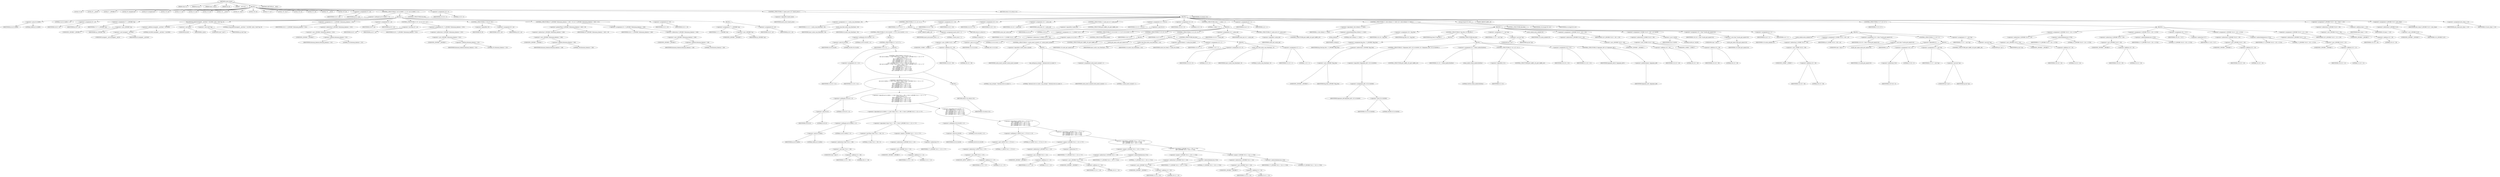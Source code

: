 digraph cache_insert {  
"1000119" [label = "(METHOD,cache_insert)" ]
"1000120" [label = "(PARAM,char *s)" ]
"1000121" [label = "(PARAM,int cp)" ]
"1000122" [label = "(PARAM,time_t time1)" ]
"1000123" [label = "(PARAM,int a4)" ]
"1000124" [label = "(PARAM,__int16 a5)" ]
"1000125" [label = "(BLOCK,,)" ]
"1000126" [label = "(LOCAL,v5: int)" ]
"1000127" [label = "(LOCAL,v6: __int16)" ]
"1000128" [label = "(LOCAL,v7: _DWORD *)" ]
"1000129" [label = "(LOCAL,v8: unsigned int)" ]
"1000130" [label = "(LOCAL,v9: unsigned int)" ]
"1000131" [label = "(LOCAL,v10: int)" ]
"1000132" [label = "(LOCAL,v11: int)" ]
"1000133" [label = "(LOCAL,v12: int)" ]
"1000134" [label = "(LOCAL,v13: int)" ]
"1000135" [label = "(LOCAL,v14: __int16)" ]
"1000136" [label = "(LOCAL,src: char *)" ]
"1000137" [label = "(LOCAL,v16: int)" ]
"1000138" [label = "(LOCAL,v17: int *)" ]
"1000139" [label = "(LOCAL,v18: char *)" ]
"1000140" [label = "(LOCAL,v20: int)" ]
"1000141" [label = "(LOCAL,v21: int)" ]
"1000142" [label = "(LOCAL,v22: __int16)" ]
"1000143" [label = "(LOCAL,v23: int)" ]
"1000144" [label = "(<operator>.assignment,v5 = a4)" ]
"1000145" [label = "(IDENTIFIER,v5,v5 = a4)" ]
"1000146" [label = "(IDENTIFIER,a4,v5 = a4)" ]
"1000147" [label = "(CONTROL_STRUCTURE,if ( (a5 & 0x980) != 0 ),if ( (a5 & 0x980) != 0 ))" ]
"1000148" [label = "(<operator>.notEquals,(a5 & 0x980) != 0)" ]
"1000149" [label = "(<operator>.and,a5 & 0x980)" ]
"1000150" [label = "(IDENTIFIER,a5,a5 & 0x980)" ]
"1000151" [label = "(LITERAL,0x980,a5 & 0x980)" ]
"1000152" [label = "(LITERAL,0,(a5 & 0x980) != 0)" ]
"1000153" [label = "(BLOCK,,)" ]
"1000154" [label = "(<operator>.assignment,v6 = a5)" ]
"1000155" [label = "(IDENTIFIER,v6,v6 = a5)" ]
"1000156" [label = "(IDENTIFIER,a5,v6 = a5)" ]
"1000157" [label = "(<operator>.assignment,v7 = (_DWORD *)cp)" ]
"1000158" [label = "(IDENTIFIER,v7,v7 = (_DWORD *)cp)" ]
"1000159" [label = "(<operator>.cast,(_DWORD *)cp)" ]
"1000160" [label = "(UNKNOWN,_DWORD *,_DWORD *)" ]
"1000161" [label = "(IDENTIFIER,cp,(_DWORD *)cp)" ]
"1000162" [label = "(log_query,log_query((unsigned __int16)a5 + 0x10000, (int)s, (void *)cp, 0))" ]
"1000163" [label = "(<operator>.addition,(unsigned __int16)a5 + 0x10000)" ]
"1000164" [label = "(<operator>.cast,(unsigned __int16)a5)" ]
"1000165" [label = "(UNKNOWN,unsigned __int16,unsigned __int16)" ]
"1000166" [label = "(IDENTIFIER,a5,(unsigned __int16)a5)" ]
"1000167" [label = "(LITERAL,0x10000,(unsigned __int16)a5 + 0x10000)" ]
"1000168" [label = "(<operator>.cast,(int)s)" ]
"1000169" [label = "(UNKNOWN,int,int)" ]
"1000170" [label = "(IDENTIFIER,s,(int)s)" ]
"1000171" [label = "(<operator>.cast,(void *)cp)" ]
"1000172" [label = "(UNKNOWN,void *,void *)" ]
"1000173" [label = "(IDENTIFIER,cp,(void *)cp)" ]
"1000174" [label = "(LITERAL,0,log_query((unsigned __int16)a5 + 0x10000, (int)s, (void *)cp, 0))" ]
"1000175" [label = "(<operator>.assignment,v8 = *(_DWORD *)(dnsmasq_daemon + 252))" ]
"1000176" [label = "(IDENTIFIER,v8,v8 = *(_DWORD *)(dnsmasq_daemon + 252))" ]
"1000177" [label = "(<operator>.indirection,*(_DWORD *)(dnsmasq_daemon + 252))" ]
"1000178" [label = "(<operator>.cast,(_DWORD *)(dnsmasq_daemon + 252))" ]
"1000179" [label = "(UNKNOWN,_DWORD *,_DWORD *)" ]
"1000180" [label = "(<operator>.addition,dnsmasq_daemon + 252)" ]
"1000181" [label = "(IDENTIFIER,dnsmasq_daemon,dnsmasq_daemon + 252)" ]
"1000182" [label = "(LITERAL,252,dnsmasq_daemon + 252)" ]
"1000183" [label = "(<operator>.assignment,v9 = a4)" ]
"1000184" [label = "(IDENTIFIER,v9,v9 = a4)" ]
"1000185" [label = "(IDENTIFIER,a4,v9 = a4)" ]
"1000186" [label = "(CONTROL_STRUCTURE,if ( v8 < a4 ),if ( v8 < a4 ))" ]
"1000187" [label = "(<operator>.lessThan,v8 < a4)" ]
"1000188" [label = "(IDENTIFIER,v8,v8 < a4)" ]
"1000189" [label = "(IDENTIFIER,a4,v8 < a4)" ]
"1000190" [label = "(<operator>.assignment,v9 = *(_DWORD *)(dnsmasq_daemon + 252))" ]
"1000191" [label = "(IDENTIFIER,v9,v9 = *(_DWORD *)(dnsmasq_daemon + 252))" ]
"1000192" [label = "(<operator>.indirection,*(_DWORD *)(dnsmasq_daemon + 252))" ]
"1000193" [label = "(<operator>.cast,(_DWORD *)(dnsmasq_daemon + 252))" ]
"1000194" [label = "(UNKNOWN,_DWORD *,_DWORD *)" ]
"1000195" [label = "(<operator>.addition,dnsmasq_daemon + 252)" ]
"1000196" [label = "(IDENTIFIER,dnsmasq_daemon,dnsmasq_daemon + 252)" ]
"1000197" [label = "(LITERAL,252,dnsmasq_daemon + 252)" ]
"1000198" [label = "(CONTROL_STRUCTURE,if ( !v8 ),if ( !v8 ))" ]
"1000199" [label = "(<operator>.logicalNot,!v8)" ]
"1000200" [label = "(IDENTIFIER,v8,!v8)" ]
"1000201" [label = "(<operator>.assignment,v9 = a4)" ]
"1000202" [label = "(IDENTIFIER,v9,v9 = a4)" ]
"1000203" [label = "(IDENTIFIER,a4,v9 = a4)" ]
"1000204" [label = "(CONTROL_STRUCTURE,if ( *(_DWORD *)(dnsmasq_daemon + 248) > v9 ),if ( *(_DWORD *)(dnsmasq_daemon + 248) > v9 ))" ]
"1000205" [label = "(<operator>.greaterThan,*(_DWORD *)(dnsmasq_daemon + 248) > v9)" ]
"1000206" [label = "(<operator>.indirection,*(_DWORD *)(dnsmasq_daemon + 248))" ]
"1000207" [label = "(<operator>.cast,(_DWORD *)(dnsmasq_daemon + 248))" ]
"1000208" [label = "(UNKNOWN,_DWORD *,_DWORD *)" ]
"1000209" [label = "(<operator>.addition,dnsmasq_daemon + 248)" ]
"1000210" [label = "(IDENTIFIER,dnsmasq_daemon,dnsmasq_daemon + 248)" ]
"1000211" [label = "(LITERAL,248,dnsmasq_daemon + 248)" ]
"1000212" [label = "(IDENTIFIER,v9,*(_DWORD *)(dnsmasq_daemon + 248) > v9)" ]
"1000213" [label = "(<operator>.assignment,v9 = *(_DWORD *)(dnsmasq_daemon + 248))" ]
"1000214" [label = "(IDENTIFIER,v9,v9 = *(_DWORD *)(dnsmasq_daemon + 248))" ]
"1000215" [label = "(<operator>.indirection,*(_DWORD *)(dnsmasq_daemon + 248))" ]
"1000216" [label = "(<operator>.cast,(_DWORD *)(dnsmasq_daemon + 248))" ]
"1000217" [label = "(UNKNOWN,_DWORD *,_DWORD *)" ]
"1000218" [label = "(<operator>.addition,dnsmasq_daemon + 248)" ]
"1000219" [label = "(IDENTIFIER,dnsmasq_daemon,dnsmasq_daemon + 248)" ]
"1000220" [label = "(LITERAL,248,dnsmasq_daemon + 248)" ]
"1000221" [label = "(<operator>.assignment,v5 = v9)" ]
"1000222" [label = "(IDENTIFIER,v5,v5 = v9)" ]
"1000223" [label = "(IDENTIFIER,v9,v5 = v9)" ]
"1000224" [label = "(CONTROL_STRUCTURE,else,else)" ]
"1000225" [label = "(BLOCK,,)" ]
"1000226" [label = "(<operator>.assignment,v7 = (_DWORD *)cp)" ]
"1000227" [label = "(IDENTIFIER,v7,v7 = (_DWORD *)cp)" ]
"1000228" [label = "(<operator>.cast,(_DWORD *)cp)" ]
"1000229" [label = "(UNKNOWN,_DWORD *,_DWORD *)" ]
"1000230" [label = "(IDENTIFIER,cp,(_DWORD *)cp)" ]
"1000231" [label = "(<operator>.assignment,v6 = a5)" ]
"1000232" [label = "(IDENTIFIER,v6,v6 = a5)" ]
"1000233" [label = "(IDENTIFIER,a5,v6 = a5)" ]
"1000234" [label = "(<operator>.assignment,v10 = 0)" ]
"1000235" [label = "(IDENTIFIER,v10,v10 = 0)" ]
"1000236" [label = "(LITERAL,0,v10 = 0)" ]
"1000237" [label = "(CONTROL_STRUCTURE,if ( !insert_error ),if ( !insert_error ))" ]
"1000238" [label = "(<operator>.logicalNot,!insert_error)" ]
"1000239" [label = "(IDENTIFIER,insert_error,!insert_error)" ]
"1000240" [label = "(BLOCK,,)" ]
"1000241" [label = "(<operator>.assignment,v11 = cache_scan_free(time1, v6))" ]
"1000242" [label = "(IDENTIFIER,v11,v11 = cache_scan_free(time1, v6))" ]
"1000243" [label = "(cache_scan_free,cache_scan_free(time1, v6))" ]
"1000244" [label = "(IDENTIFIER,time1,cache_scan_free(time1, v6))" ]
"1000245" [label = "(IDENTIFIER,v6,cache_scan_free(time1, v6))" ]
"1000246" [label = "(CONTROL_STRUCTURE,if ( v11 ),if ( v11 ))" ]
"1000247" [label = "(IDENTIFIER,v11,if ( v11 ))" ]
"1000248" [label = "(BLOCK,,)" ]
"1000249" [label = "(CONTROL_STRUCTURE,if ( (v6 & 0x180) != 0 ),if ( (v6 & 0x180) != 0 ))" ]
"1000250" [label = "(<operator>.notEquals,(v6 & 0x180) != 0)" ]
"1000251" [label = "(<operator>.and,v6 & 0x180)" ]
"1000252" [label = "(IDENTIFIER,v6,v6 & 0x180)" ]
"1000253" [label = "(LITERAL,0x180,v6 & 0x180)" ]
"1000254" [label = "(LITERAL,0,(v6 & 0x180) != 0)" ]
"1000255" [label = "(BLOCK,,)" ]
"1000256" [label = "(CONTROL_STRUCTURE,if ( v7 ),if ( v7 ))" ]
"1000257" [label = "(IDENTIFIER,v7,if ( v7 ))" ]
"1000258" [label = "(BLOCK,,)" ]
"1000259" [label = "(<operator>.assignment,v10 = v11)" ]
"1000260" [label = "(IDENTIFIER,v10,v10 = v11)" ]
"1000261" [label = "(IDENTIFIER,v11,v10 = v11)" ]
"1000262" [label = "(CONTROL_STRUCTURE,if ( (v6 & 8) != 0\n            && ((a5 & 0x80u) != 0 && *(char *)(v11 + 36) < 0 && *(_DWORD *)(v11 + 12) == *v7\n             || (v6 & 0x100) != 0\n             && (*(_BYTE *)(v11 + 37) & 1) != 0\n             && *(_DWORD *)(v11 + 12) == *v7\n             && *(_DWORD *)(v11 + 16) == v7[1]\n             && *(_DWORD *)(v11 + 20) == v7[2]\n             && *(_DWORD *)(v11 + 24) == v7[3]) ),if ( (v6 & 8) != 0\n            && ((a5 & 0x80u) != 0 && *(char *)(v11 + 36) < 0 && *(_DWORD *)(v11 + 12) == *v7\n             || (v6 & 0x100) != 0\n             && (*(_BYTE *)(v11 + 37) & 1) != 0\n             && *(_DWORD *)(v11 + 12) == *v7\n             && *(_DWORD *)(v11 + 16) == v7[1]\n             && *(_DWORD *)(v11 + 20) == v7[2]\n             && *(_DWORD *)(v11 + 24) == v7[3]) ))" ]
"1000263" [label = "(<operator>.logicalAnd,(v6 & 8) != 0\n            && ((a5 & 0x80u) != 0 && *(char *)(v11 + 36) < 0 && *(_DWORD *)(v11 + 12) == *v7\n             || (v6 & 0x100) != 0\n             && (*(_BYTE *)(v11 + 37) & 1) != 0\n             && *(_DWORD *)(v11 + 12) == *v7\n             && *(_DWORD *)(v11 + 16) == v7[1]\n             && *(_DWORD *)(v11 + 20) == v7[2]\n             && *(_DWORD *)(v11 + 24) == v7[3]))" ]
"1000264" [label = "(<operator>.notEquals,(v6 & 8) != 0)" ]
"1000265" [label = "(<operator>.and,v6 & 8)" ]
"1000266" [label = "(IDENTIFIER,v6,v6 & 8)" ]
"1000267" [label = "(LITERAL,8,v6 & 8)" ]
"1000268" [label = "(LITERAL,0,(v6 & 8) != 0)" ]
"1000269" [label = "(<operator>.logicalOr,(a5 & 0x80u) != 0 && *(char *)(v11 + 36) < 0 && *(_DWORD *)(v11 + 12) == *v7\n             || (v6 & 0x100) != 0\n             && (*(_BYTE *)(v11 + 37) & 1) != 0\n             && *(_DWORD *)(v11 + 12) == *v7\n             && *(_DWORD *)(v11 + 16) == v7[1]\n             && *(_DWORD *)(v11 + 20) == v7[2]\n             && *(_DWORD *)(v11 + 24) == v7[3])" ]
"1000270" [label = "(<operator>.logicalAnd,(a5 & 0x80u) != 0 && *(char *)(v11 + 36) < 0 && *(_DWORD *)(v11 + 12) == *v7)" ]
"1000271" [label = "(<operator>.notEquals,(a5 & 0x80u) != 0)" ]
"1000272" [label = "(<operator>.and,a5 & 0x80u)" ]
"1000273" [label = "(IDENTIFIER,a5,a5 & 0x80u)" ]
"1000274" [label = "(LITERAL,0x80u,a5 & 0x80u)" ]
"1000275" [label = "(LITERAL,0,(a5 & 0x80u) != 0)" ]
"1000276" [label = "(<operator>.logicalAnd,*(char *)(v11 + 36) < 0 && *(_DWORD *)(v11 + 12) == *v7)" ]
"1000277" [label = "(<operator>.lessThan,*(char *)(v11 + 36) < 0)" ]
"1000278" [label = "(<operator>.indirection,*(char *)(v11 + 36))" ]
"1000279" [label = "(<operator>.cast,(char *)(v11 + 36))" ]
"1000280" [label = "(UNKNOWN,char *,char *)" ]
"1000281" [label = "(<operator>.addition,v11 + 36)" ]
"1000282" [label = "(IDENTIFIER,v11,v11 + 36)" ]
"1000283" [label = "(LITERAL,36,v11 + 36)" ]
"1000284" [label = "(LITERAL,0,*(char *)(v11 + 36) < 0)" ]
"1000285" [label = "(<operator>.equals,*(_DWORD *)(v11 + 12) == *v7)" ]
"1000286" [label = "(<operator>.indirection,*(_DWORD *)(v11 + 12))" ]
"1000287" [label = "(<operator>.cast,(_DWORD *)(v11 + 12))" ]
"1000288" [label = "(UNKNOWN,_DWORD *,_DWORD *)" ]
"1000289" [label = "(<operator>.addition,v11 + 12)" ]
"1000290" [label = "(IDENTIFIER,v11,v11 + 12)" ]
"1000291" [label = "(LITERAL,12,v11 + 12)" ]
"1000292" [label = "(<operator>.indirection,*v7)" ]
"1000293" [label = "(IDENTIFIER,v7,*(_DWORD *)(v11 + 12) == *v7)" ]
"1000294" [label = "(<operator>.logicalAnd,(v6 & 0x100) != 0\n             && (*(_BYTE *)(v11 + 37) & 1) != 0\n             && *(_DWORD *)(v11 + 12) == *v7\n             && *(_DWORD *)(v11 + 16) == v7[1]\n             && *(_DWORD *)(v11 + 20) == v7[2]\n             && *(_DWORD *)(v11 + 24) == v7[3])" ]
"1000295" [label = "(<operator>.notEquals,(v6 & 0x100) != 0)" ]
"1000296" [label = "(<operator>.and,v6 & 0x100)" ]
"1000297" [label = "(IDENTIFIER,v6,v6 & 0x100)" ]
"1000298" [label = "(LITERAL,0x100,v6 & 0x100)" ]
"1000299" [label = "(LITERAL,0,(v6 & 0x100) != 0)" ]
"1000300" [label = "(<operator>.logicalAnd,(*(_BYTE *)(v11 + 37) & 1) != 0\n             && *(_DWORD *)(v11 + 12) == *v7\n             && *(_DWORD *)(v11 + 16) == v7[1]\n             && *(_DWORD *)(v11 + 20) == v7[2]\n             && *(_DWORD *)(v11 + 24) == v7[3])" ]
"1000301" [label = "(<operator>.notEquals,(*(_BYTE *)(v11 + 37) & 1) != 0)" ]
"1000302" [label = "(<operator>.and,*(_BYTE *)(v11 + 37) & 1)" ]
"1000303" [label = "(<operator>.indirection,*(_BYTE *)(v11 + 37))" ]
"1000304" [label = "(<operator>.cast,(_BYTE *)(v11 + 37))" ]
"1000305" [label = "(UNKNOWN,_BYTE *,_BYTE *)" ]
"1000306" [label = "(<operator>.addition,v11 + 37)" ]
"1000307" [label = "(IDENTIFIER,v11,v11 + 37)" ]
"1000308" [label = "(LITERAL,37,v11 + 37)" ]
"1000309" [label = "(LITERAL,1,*(_BYTE *)(v11 + 37) & 1)" ]
"1000310" [label = "(LITERAL,0,(*(_BYTE *)(v11 + 37) & 1) != 0)" ]
"1000311" [label = "(<operator>.logicalAnd,*(_DWORD *)(v11 + 12) == *v7\n             && *(_DWORD *)(v11 + 16) == v7[1]\n             && *(_DWORD *)(v11 + 20) == v7[2]\n             && *(_DWORD *)(v11 + 24) == v7[3])" ]
"1000312" [label = "(<operator>.equals,*(_DWORD *)(v11 + 12) == *v7)" ]
"1000313" [label = "(<operator>.indirection,*(_DWORD *)(v11 + 12))" ]
"1000314" [label = "(<operator>.cast,(_DWORD *)(v11 + 12))" ]
"1000315" [label = "(UNKNOWN,_DWORD *,_DWORD *)" ]
"1000316" [label = "(<operator>.addition,v11 + 12)" ]
"1000317" [label = "(IDENTIFIER,v11,v11 + 12)" ]
"1000318" [label = "(LITERAL,12,v11 + 12)" ]
"1000319" [label = "(<operator>.indirection,*v7)" ]
"1000320" [label = "(IDENTIFIER,v7,*(_DWORD *)(v11 + 12) == *v7)" ]
"1000321" [label = "(<operator>.logicalAnd,*(_DWORD *)(v11 + 16) == v7[1]\n             && *(_DWORD *)(v11 + 20) == v7[2]\n             && *(_DWORD *)(v11 + 24) == v7[3])" ]
"1000322" [label = "(<operator>.equals,*(_DWORD *)(v11 + 16) == v7[1])" ]
"1000323" [label = "(<operator>.indirection,*(_DWORD *)(v11 + 16))" ]
"1000324" [label = "(<operator>.cast,(_DWORD *)(v11 + 16))" ]
"1000325" [label = "(UNKNOWN,_DWORD *,_DWORD *)" ]
"1000326" [label = "(<operator>.addition,v11 + 16)" ]
"1000327" [label = "(IDENTIFIER,v11,v11 + 16)" ]
"1000328" [label = "(LITERAL,16,v11 + 16)" ]
"1000329" [label = "(<operator>.indirectIndexAccess,v7[1])" ]
"1000330" [label = "(IDENTIFIER,v7,*(_DWORD *)(v11 + 16) == v7[1])" ]
"1000331" [label = "(LITERAL,1,*(_DWORD *)(v11 + 16) == v7[1])" ]
"1000332" [label = "(<operator>.logicalAnd,*(_DWORD *)(v11 + 20) == v7[2]\n             && *(_DWORD *)(v11 + 24) == v7[3])" ]
"1000333" [label = "(<operator>.equals,*(_DWORD *)(v11 + 20) == v7[2])" ]
"1000334" [label = "(<operator>.indirection,*(_DWORD *)(v11 + 20))" ]
"1000335" [label = "(<operator>.cast,(_DWORD *)(v11 + 20))" ]
"1000336" [label = "(UNKNOWN,_DWORD *,_DWORD *)" ]
"1000337" [label = "(<operator>.addition,v11 + 20)" ]
"1000338" [label = "(IDENTIFIER,v11,v11 + 20)" ]
"1000339" [label = "(LITERAL,20,v11 + 20)" ]
"1000340" [label = "(<operator>.indirectIndexAccess,v7[2])" ]
"1000341" [label = "(IDENTIFIER,v7,*(_DWORD *)(v11 + 20) == v7[2])" ]
"1000342" [label = "(LITERAL,2,*(_DWORD *)(v11 + 20) == v7[2])" ]
"1000343" [label = "(<operator>.equals,*(_DWORD *)(v11 + 24) == v7[3])" ]
"1000344" [label = "(<operator>.indirection,*(_DWORD *)(v11 + 24))" ]
"1000345" [label = "(<operator>.cast,(_DWORD *)(v11 + 24))" ]
"1000346" [label = "(UNKNOWN,_DWORD *,_DWORD *)" ]
"1000347" [label = "(<operator>.addition,v11 + 24)" ]
"1000348" [label = "(IDENTIFIER,v11,v11 + 24)" ]
"1000349" [label = "(LITERAL,24,v11 + 24)" ]
"1000350" [label = "(<operator>.indirectIndexAccess,v7[3])" ]
"1000351" [label = "(IDENTIFIER,v7,*(_DWORD *)(v11 + 24) == v7[3])" ]
"1000352" [label = "(LITERAL,3,*(_DWORD *)(v11 + 24) == v7[3])" ]
"1000353" [label = "(BLOCK,,)" ]
"1000354" [label = "(RETURN,return v10;,return v10;)" ]
"1000355" [label = "(IDENTIFIER,v10,return v10;)" ]
"1000356" [label = "(JUMP_TARGET,LABEL_40)" ]
"1000357" [label = "(<operator>.assignment,insert_error = 1)" ]
"1000358" [label = "(IDENTIFIER,insert_error,insert_error = 1)" ]
"1000359" [label = "(LITERAL,1,insert_error = 1)" ]
"1000360" [label = "(RETURN,return 0;,return 0;)" ]
"1000361" [label = "(LITERAL,0,return 0;)" ]
"1000362" [label = "(<operator>.assignment,v22 = v6)" ]
"1000363" [label = "(IDENTIFIER,v22,v22 = v6)" ]
"1000364" [label = "(IDENTIFIER,v6,v22 = v6)" ]
"1000365" [label = "(<operator>.assignment,v23 = v5)" ]
"1000366" [label = "(IDENTIFIER,v23,v23 = v5)" ]
"1000367" [label = "(IDENTIFIER,v5,v23 = v5)" ]
"1000368" [label = "(<operator>.assignment,v10 = cache_tail)" ]
"1000369" [label = "(IDENTIFIER,v10,v10 = cache_tail)" ]
"1000370" [label = "(IDENTIFIER,cache_tail,v10 = cache_tail)" ]
"1000371" [label = "(CONTROL_STRUCTURE,if ( !cache_tail ),if ( !cache_tail ))" ]
"1000372" [label = "(<operator>.logicalNot,!cache_tail)" ]
"1000373" [label = "(IDENTIFIER,cache_tail,!cache_tail)" ]
"1000374" [label = "(CONTROL_STRUCTURE,goto LABEL_40;,goto LABEL_40;)" ]
"1000375" [label = "(<operator>.assignment,v12 = v6 & 4)" ]
"1000376" [label = "(IDENTIFIER,v12,v12 = v6 & 4)" ]
"1000377" [label = "(<operator>.and,v6 & 4)" ]
"1000378" [label = "(IDENTIFIER,v6,v6 & 4)" ]
"1000379" [label = "(LITERAL,4,v6 & 4)" ]
"1000380" [label = "(<operator>.assignment,v13 = 0)" ]
"1000381" [label = "(IDENTIFIER,v13,v13 = 0)" ]
"1000382" [label = "(LITERAL,0,v13 = 0)" ]
"1000383" [label = "(CONTROL_STRUCTURE,while ( 1 ),while ( 1 ))" ]
"1000384" [label = "(LITERAL,1,while ( 1 ))" ]
"1000385" [label = "(BLOCK,,)" ]
"1000386" [label = "(<operator>.assignment,v14 = *(_WORD *)(v10 + 36))" ]
"1000387" [label = "(IDENTIFIER,v14,v14 = *(_WORD *)(v10 + 36))" ]
"1000388" [label = "(<operator>.indirection,*(_WORD *)(v10 + 36))" ]
"1000389" [label = "(<operator>.cast,(_WORD *)(v10 + 36))" ]
"1000390" [label = "(UNKNOWN,_WORD *,_WORD *)" ]
"1000391" [label = "(<operator>.addition,v10 + 36)" ]
"1000392" [label = "(IDENTIFIER,v10,v10 + 36)" ]
"1000393" [label = "(LITERAL,36,v10 + 36)" ]
"1000394" [label = "(CONTROL_STRUCTURE,if ( (v14 & 0xC) == 0 ),if ( (v14 & 0xC) == 0 ))" ]
"1000395" [label = "(<operator>.equals,(v14 & 0xC) == 0)" ]
"1000396" [label = "(<operator>.and,v14 & 0xC)" ]
"1000397" [label = "(IDENTIFIER,v14,v14 & 0xC)" ]
"1000398" [label = "(LITERAL,0xC,v14 & 0xC)" ]
"1000399" [label = "(LITERAL,0,(v14 & 0xC) == 0)" ]
"1000400" [label = "(CONTROL_STRUCTURE,break;,break;)" ]
"1000401" [label = "(CONTROL_STRUCTURE,if ( v13 ),if ( v13 ))" ]
"1000402" [label = "(IDENTIFIER,v13,if ( v13 ))" ]
"1000403" [label = "(BLOCK,,)" ]
"1000404" [label = "(CONTROL_STRUCTURE,if ( !cache_insert_warned ),if ( !cache_insert_warned ))" ]
"1000405" [label = "(<operator>.logicalNot,!cache_insert_warned)" ]
"1000406" [label = "(IDENTIFIER,cache_insert_warned,!cache_insert_warned)" ]
"1000407" [label = "(BLOCK,,)" ]
"1000408" [label = "(my_syslog,my_syslog(3, \"Internal error in cache.\"))" ]
"1000409" [label = "(LITERAL,3,my_syslog(3, \"Internal error in cache.\"))" ]
"1000410" [label = "(LITERAL,\"Internal error in cache.\",my_syslog(3, \"Internal error in cache.\"))" ]
"1000411" [label = "(<operator>.assignment,cache_insert_warned = 1)" ]
"1000412" [label = "(IDENTIFIER,cache_insert_warned,cache_insert_warned = 1)" ]
"1000413" [label = "(LITERAL,1,cache_insert_warned = 1)" ]
"1000414" [label = "(CONTROL_STRUCTURE,goto LABEL_40;,goto LABEL_40;)" ]
"1000415" [label = "(CONTROL_STRUCTURE,if ( v12 ),if ( v12 ))" ]
"1000416" [label = "(IDENTIFIER,v12,if ( v12 ))" ]
"1000417" [label = "(BLOCK,,)" ]
"1000418" [label = "(cache_get_name,cache_get_name(v10))" ]
"1000419" [label = "(IDENTIFIER,v10,cache_get_name(v10))" ]
"1000420" [label = "(cache_scan_free,cache_scan_free(time1, v14))" ]
"1000421" [label = "(IDENTIFIER,time1,cache_scan_free(time1, v14))" ]
"1000422" [label = "(IDENTIFIER,v14,cache_scan_free(time1, v14))" ]
"1000423" [label = "(<operator>.preIncrement,++cache_live_freed)" ]
"1000424" [label = "(IDENTIFIER,cache_live_freed,++cache_live_freed)" ]
"1000425" [label = "(<operator>.assignment,v13 = 1)" ]
"1000426" [label = "(IDENTIFIER,v13,v13 = 1)" ]
"1000427" [label = "(LITERAL,1,v13 = 1)" ]
"1000428" [label = "(CONTROL_STRUCTURE,else,else)" ]
"1000429" [label = "(BLOCK,,)" ]
"1000430" [label = "(<operator>.assignment,v13 = 0)" ]
"1000431" [label = "(IDENTIFIER,v13,v13 = 0)" ]
"1000432" [label = "(LITERAL,0,v13 = 0)" ]
"1000433" [label = "(cache_scan_free,cache_scan_free(time1, 0))" ]
"1000434" [label = "(IDENTIFIER,time1,cache_scan_free(time1, 0))" ]
"1000435" [label = "(LITERAL,0,cache_scan_free(time1, 0))" ]
"1000436" [label = "(<operator>.assignment,v12 = 1)" ]
"1000437" [label = "(IDENTIFIER,v12,v12 = 1)" ]
"1000438" [label = "(LITERAL,1,v12 = 1)" ]
"1000439" [label = "(<operator>.assignment,v10 = cache_tail)" ]
"1000440" [label = "(IDENTIFIER,v10,v10 = cache_tail)" ]
"1000441" [label = "(IDENTIFIER,cache_tail,v10 = cache_tail)" ]
"1000442" [label = "(CONTROL_STRUCTURE,if ( !cache_tail ),if ( !cache_tail ))" ]
"1000443" [label = "(<operator>.logicalNot,!cache_tail)" ]
"1000444" [label = "(IDENTIFIER,cache_tail,!cache_tail)" ]
"1000445" [label = "(CONTROL_STRUCTURE,goto LABEL_40;,goto LABEL_40;)" ]
"1000446" [label = "(<operator>.assignment,src = s)" ]
"1000447" [label = "(IDENTIFIER,src,src = s)" ]
"1000448" [label = "(IDENTIFIER,s,src = s)" ]
"1000449" [label = "(CONTROL_STRUCTURE,if ( s && strlen(s) >= 0x32 ),if ( s && strlen(s) >= 0x32 ))" ]
"1000450" [label = "(<operator>.logicalAnd,s && strlen(s) >= 0x32)" ]
"1000451" [label = "(IDENTIFIER,s,s && strlen(s) >= 0x32)" ]
"1000452" [label = "(<operator>.greaterEqualsThan,strlen(s) >= 0x32)" ]
"1000453" [label = "(strlen,strlen(s))" ]
"1000454" [label = "(IDENTIFIER,s,strlen(s))" ]
"1000455" [label = "(LITERAL,0x32,strlen(s) >= 0x32)" ]
"1000456" [label = "(BLOCK,,)" ]
"1000457" [label = "(<operator>.assignment,v16 = big_free)" ]
"1000458" [label = "(IDENTIFIER,v16,v16 = big_free)" ]
"1000459" [label = "(IDENTIFIER,big_free,v16 = big_free)" ]
"1000460" [label = "(CONTROL_STRUCTURE,if ( big_free ),if ( big_free ))" ]
"1000461" [label = "(IDENTIFIER,big_free,if ( big_free ))" ]
"1000462" [label = "(BLOCK,,)" ]
"1000463" [label = "(<operator>.assignment,big_free = *(_DWORD *)big_free)" ]
"1000464" [label = "(IDENTIFIER,big_free,big_free = *(_DWORD *)big_free)" ]
"1000465" [label = "(<operator>.indirection,*(_DWORD *)big_free)" ]
"1000466" [label = "(<operator>.cast,(_DWORD *)big_free)" ]
"1000467" [label = "(UNKNOWN,_DWORD *,_DWORD *)" ]
"1000468" [label = "(IDENTIFIER,big_free,(_DWORD *)big_free)" ]
"1000469" [label = "(CONTROL_STRUCTURE,else,else)" ]
"1000470" [label = "(BLOCK,,)" ]
"1000471" [label = "(CONTROL_STRUCTURE,if ( !(bignames_left | v22 & 0x5000) ),if ( !(bignames_left | v22 & 0x5000) ))" ]
"1000472" [label = "(<operator>.logicalNot,!(bignames_left | v22 & 0x5000))" ]
"1000473" [label = "(<operator>.or,bignames_left | v22 & 0x5000)" ]
"1000474" [label = "(IDENTIFIER,bignames_left,bignames_left | v22 & 0x5000)" ]
"1000475" [label = "(<operator>.and,v22 & 0x5000)" ]
"1000476" [label = "(IDENTIFIER,v22,v22 & 0x5000)" ]
"1000477" [label = "(LITERAL,0x5000,v22 & 0x5000)" ]
"1000478" [label = "(CONTROL_STRUCTURE,goto LABEL_40;,goto LABEL_40;)" ]
"1000479" [label = "(<operator>.assignment,v21 = whine_malloc(0x404u))" ]
"1000480" [label = "(IDENTIFIER,v21,v21 = whine_malloc(0x404u))" ]
"1000481" [label = "(whine_malloc,whine_malloc(0x404u))" ]
"1000482" [label = "(LITERAL,0x404u,whine_malloc(0x404u))" ]
"1000483" [label = "(CONTROL_STRUCTURE,if ( !v21 ),if ( !v21 ))" ]
"1000484" [label = "(<operator>.logicalNot,!v21)" ]
"1000485" [label = "(IDENTIFIER,v21,!v21)" ]
"1000486" [label = "(CONTROL_STRUCTURE,goto LABEL_40;,goto LABEL_40;)" ]
"1000487" [label = "(<operator>.assignment,v16 = v21)" ]
"1000488" [label = "(IDENTIFIER,v16,v16 = v21)" ]
"1000489" [label = "(IDENTIFIER,v21,v16 = v21)" ]
"1000490" [label = "(CONTROL_STRUCTURE,if ( bignames_left ),if ( bignames_left ))" ]
"1000491" [label = "(IDENTIFIER,bignames_left,if ( bignames_left ))" ]
"1000492" [label = "(<operator>.preDecrement,--bignames_left)" ]
"1000493" [label = "(IDENTIFIER,bignames_left,--bignames_left)" ]
"1000494" [label = "(<operator>.assignment,v17 = (int *)cp)" ]
"1000495" [label = "(IDENTIFIER,v17,v17 = (int *)cp)" ]
"1000496" [label = "(<operator>.cast,(int *)cp)" ]
"1000497" [label = "(UNKNOWN,int *,int *)" ]
"1000498" [label = "(IDENTIFIER,cp,(int *)cp)" ]
"1000499" [label = "(cache_unlink,cache_unlink(v10))" ]
"1000500" [label = "(IDENTIFIER,v10,cache_unlink(v10))" ]
"1000501" [label = "(<operator>.assignment,*(_DWORD *)(v10 + 40) = v16)" ]
"1000502" [label = "(<operator>.indirection,*(_DWORD *)(v10 + 40))" ]
"1000503" [label = "(<operator>.cast,(_DWORD *)(v10 + 40))" ]
"1000504" [label = "(UNKNOWN,_DWORD *,_DWORD *)" ]
"1000505" [label = "(<operator>.addition,v10 + 40)" ]
"1000506" [label = "(IDENTIFIER,v10,v10 + 40)" ]
"1000507" [label = "(LITERAL,40,v10 + 40)" ]
"1000508" [label = "(IDENTIFIER,v16,*(_DWORD *)(v10 + 40) = v16)" ]
"1000509" [label = "(<operator>.assignment,*(_WORD *)(v10 + 36) = a5 | 0x200)" ]
"1000510" [label = "(<operator>.indirection,*(_WORD *)(v10 + 36))" ]
"1000511" [label = "(<operator>.cast,(_WORD *)(v10 + 36))" ]
"1000512" [label = "(UNKNOWN,_WORD *,_WORD *)" ]
"1000513" [label = "(<operator>.addition,v10 + 36)" ]
"1000514" [label = "(IDENTIFIER,v10,v10 + 36)" ]
"1000515" [label = "(LITERAL,36,v10 + 36)" ]
"1000516" [label = "(<operator>.or,a5 | 0x200)" ]
"1000517" [label = "(IDENTIFIER,a5,a5 | 0x200)" ]
"1000518" [label = "(LITERAL,0x200,a5 | 0x200)" ]
"1000519" [label = "(<operator>.assignment,v18 = (char *)cache_get_name(v10))" ]
"1000520" [label = "(IDENTIFIER,v18,v18 = (char *)cache_get_name(v10))" ]
"1000521" [label = "(<operator>.cast,(char *)cache_get_name(v10))" ]
"1000522" [label = "(UNKNOWN,char *,char *)" ]
"1000523" [label = "(cache_get_name,cache_get_name(v10))" ]
"1000524" [label = "(IDENTIFIER,v10,cache_get_name(v10))" ]
"1000525" [label = "(<operator>.assignment,src = s)" ]
"1000526" [label = "(IDENTIFIER,src,src = s)" ]
"1000527" [label = "(IDENTIFIER,s,src = s)" ]
"1000528" [label = "(CONTROL_STRUCTURE,else,else)" ]
"1000529" [label = "(BLOCK,,)" ]
"1000530" [label = "(cache_unlink,cache_unlink(v10))" ]
"1000531" [label = "(IDENTIFIER,v10,cache_unlink(v10))" ]
"1000532" [label = "(<operator>.assignment,*(_WORD *)(v10 + 36) = a5)" ]
"1000533" [label = "(<operator>.indirection,*(_WORD *)(v10 + 36))" ]
"1000534" [label = "(<operator>.cast,(_WORD *)(v10 + 36))" ]
"1000535" [label = "(UNKNOWN,_WORD *,_WORD *)" ]
"1000536" [label = "(<operator>.addition,v10 + 36)" ]
"1000537" [label = "(IDENTIFIER,v10,v10 + 36)" ]
"1000538" [label = "(LITERAL,36,v10 + 36)" ]
"1000539" [label = "(IDENTIFIER,a5,*(_WORD *)(v10 + 36) = a5)" ]
"1000540" [label = "(<operator>.assignment,v18 = (char *)cache_get_name(v10))" ]
"1000541" [label = "(IDENTIFIER,v18,v18 = (char *)cache_get_name(v10))" ]
"1000542" [label = "(<operator>.cast,(char *)cache_get_name(v10))" ]
"1000543" [label = "(UNKNOWN,char *,char *)" ]
"1000544" [label = "(cache_get_name,cache_get_name(v10))" ]
"1000545" [label = "(IDENTIFIER,v10,cache_get_name(v10))" ]
"1000546" [label = "(CONTROL_STRUCTURE,if ( !s ),if ( !s ))" ]
"1000547" [label = "(<operator>.logicalNot,!s)" ]
"1000548" [label = "(IDENTIFIER,s,!s)" ]
"1000549" [label = "(BLOCK,,)" ]
"1000550" [label = "(<operator>.assignment,*v18 = 0)" ]
"1000551" [label = "(<operator>.indirection,*v18)" ]
"1000552" [label = "(IDENTIFIER,v18,*v18 = 0)" ]
"1000553" [label = "(LITERAL,0,*v18 = 0)" ]
"1000554" [label = "(<operator>.assignment,v17 = (int *)cp)" ]
"1000555" [label = "(IDENTIFIER,v17,v17 = (int *)cp)" ]
"1000556" [label = "(<operator>.cast,(int *)cp)" ]
"1000557" [label = "(UNKNOWN,int *,int *)" ]
"1000558" [label = "(IDENTIFIER,cp,(int *)cp)" ]
"1000559" [label = "(CONTROL_STRUCTURE,goto LABEL_46;,goto LABEL_46;)" ]
"1000560" [label = "(<operator>.assignment,v17 = (int *)cp)" ]
"1000561" [label = "(IDENTIFIER,v17,v17 = (int *)cp)" ]
"1000562" [label = "(<operator>.cast,(int *)cp)" ]
"1000563" [label = "(UNKNOWN,int *,int *)" ]
"1000564" [label = "(IDENTIFIER,cp,(int *)cp)" ]
"1000565" [label = "(strcpy,strcpy(v18, src))" ]
"1000566" [label = "(IDENTIFIER,v18,strcpy(v18, src))" ]
"1000567" [label = "(IDENTIFIER,src,strcpy(v18, src))" ]
"1000568" [label = "(JUMP_TARGET,LABEL_46)" ]
"1000569" [label = "(CONTROL_STRUCTURE,if ( v17 ),if ( v17 ))" ]
"1000570" [label = "(IDENTIFIER,v17,if ( v17 ))" ]
"1000571" [label = "(BLOCK,,)" ]
"1000572" [label = "(<operator>.assignment,*(_DWORD *)(v10 + 24) = v17[3])" ]
"1000573" [label = "(<operator>.indirection,*(_DWORD *)(v10 + 24))" ]
"1000574" [label = "(<operator>.cast,(_DWORD *)(v10 + 24))" ]
"1000575" [label = "(UNKNOWN,_DWORD *,_DWORD *)" ]
"1000576" [label = "(<operator>.addition,v10 + 24)" ]
"1000577" [label = "(IDENTIFIER,v10,v10 + 24)" ]
"1000578" [label = "(LITERAL,24,v10 + 24)" ]
"1000579" [label = "(<operator>.indirectIndexAccess,v17[3])" ]
"1000580" [label = "(IDENTIFIER,v17,*(_DWORD *)(v10 + 24) = v17[3])" ]
"1000581" [label = "(LITERAL,3,*(_DWORD *)(v10 + 24) = v17[3])" ]
"1000582" [label = "(<operator>.assignment,*(_DWORD *)(v10 + 20) = v17[2])" ]
"1000583" [label = "(<operator>.indirection,*(_DWORD *)(v10 + 20))" ]
"1000584" [label = "(<operator>.cast,(_DWORD *)(v10 + 20))" ]
"1000585" [label = "(UNKNOWN,_DWORD *,_DWORD *)" ]
"1000586" [label = "(<operator>.addition,v10 + 20)" ]
"1000587" [label = "(IDENTIFIER,v10,v10 + 20)" ]
"1000588" [label = "(LITERAL,20,v10 + 20)" ]
"1000589" [label = "(<operator>.indirectIndexAccess,v17[2])" ]
"1000590" [label = "(IDENTIFIER,v17,*(_DWORD *)(v10 + 20) = v17[2])" ]
"1000591" [label = "(LITERAL,2,*(_DWORD *)(v10 + 20) = v17[2])" ]
"1000592" [label = "(<operator>.assignment,v20 = *v17)" ]
"1000593" [label = "(IDENTIFIER,v20,v20 = *v17)" ]
"1000594" [label = "(<operator>.indirection,*v17)" ]
"1000595" [label = "(IDENTIFIER,v17,v20 = *v17)" ]
"1000596" [label = "(<operator>.assignment,*(_DWORD *)(v10 + 16) = v17[1])" ]
"1000597" [label = "(<operator>.indirection,*(_DWORD *)(v10 + 16))" ]
"1000598" [label = "(<operator>.cast,(_DWORD *)(v10 + 16))" ]
"1000599" [label = "(UNKNOWN,_DWORD *,_DWORD *)" ]
"1000600" [label = "(<operator>.addition,v10 + 16)" ]
"1000601" [label = "(IDENTIFIER,v10,v10 + 16)" ]
"1000602" [label = "(LITERAL,16,v10 + 16)" ]
"1000603" [label = "(<operator>.indirectIndexAccess,v17[1])" ]
"1000604" [label = "(IDENTIFIER,v17,*(_DWORD *)(v10 + 16) = v17[1])" ]
"1000605" [label = "(LITERAL,1,*(_DWORD *)(v10 + 16) = v17[1])" ]
"1000606" [label = "(<operator>.assignment,*(_DWORD *)(v10 + 12) = v20)" ]
"1000607" [label = "(<operator>.indirection,*(_DWORD *)(v10 + 12))" ]
"1000608" [label = "(<operator>.cast,(_DWORD *)(v10 + 12))" ]
"1000609" [label = "(UNKNOWN,_DWORD *,_DWORD *)" ]
"1000610" [label = "(<operator>.addition,v10 + 12)" ]
"1000611" [label = "(IDENTIFIER,v10,v10 + 12)" ]
"1000612" [label = "(LITERAL,12,v10 + 12)" ]
"1000613" [label = "(IDENTIFIER,v20,*(_DWORD *)(v10 + 12) = v20)" ]
"1000614" [label = "(<operator>.assignment,*(_DWORD *)(v10 + 28) = time1 + v23)" ]
"1000615" [label = "(<operator>.indirection,*(_DWORD *)(v10 + 28))" ]
"1000616" [label = "(<operator>.cast,(_DWORD *)(v10 + 28))" ]
"1000617" [label = "(UNKNOWN,_DWORD *,_DWORD *)" ]
"1000618" [label = "(<operator>.addition,v10 + 28)" ]
"1000619" [label = "(IDENTIFIER,v10,v10 + 28)" ]
"1000620" [label = "(LITERAL,28,v10 + 28)" ]
"1000621" [label = "(<operator>.addition,time1 + v23)" ]
"1000622" [label = "(IDENTIFIER,time1,time1 + v23)" ]
"1000623" [label = "(IDENTIFIER,v23,time1 + v23)" ]
"1000624" [label = "(<operator>.assignment,*(_DWORD *)v10 = new_chain)" ]
"1000625" [label = "(<operator>.indirection,*(_DWORD *)v10)" ]
"1000626" [label = "(<operator>.cast,(_DWORD *)v10)" ]
"1000627" [label = "(UNKNOWN,_DWORD *,_DWORD *)" ]
"1000628" [label = "(IDENTIFIER,v10,(_DWORD *)v10)" ]
"1000629" [label = "(IDENTIFIER,new_chain,*(_DWORD *)v10 = new_chain)" ]
"1000630" [label = "(<operator>.assignment,new_chain = v10)" ]
"1000631" [label = "(IDENTIFIER,new_chain,new_chain = v10)" ]
"1000632" [label = "(IDENTIFIER,v10,new_chain = v10)" ]
"1000633" [label = "(RETURN,return v10;,return v10;)" ]
"1000634" [label = "(IDENTIFIER,v10,return v10;)" ]
"1000635" [label = "(METHOD_RETURN,int __cdecl)" ]
  "1000119" -> "1000120" 
  "1000119" -> "1000121" 
  "1000119" -> "1000122" 
  "1000119" -> "1000123" 
  "1000119" -> "1000124" 
  "1000119" -> "1000125" 
  "1000119" -> "1000635" 
  "1000125" -> "1000126" 
  "1000125" -> "1000127" 
  "1000125" -> "1000128" 
  "1000125" -> "1000129" 
  "1000125" -> "1000130" 
  "1000125" -> "1000131" 
  "1000125" -> "1000132" 
  "1000125" -> "1000133" 
  "1000125" -> "1000134" 
  "1000125" -> "1000135" 
  "1000125" -> "1000136" 
  "1000125" -> "1000137" 
  "1000125" -> "1000138" 
  "1000125" -> "1000139" 
  "1000125" -> "1000140" 
  "1000125" -> "1000141" 
  "1000125" -> "1000142" 
  "1000125" -> "1000143" 
  "1000125" -> "1000144" 
  "1000125" -> "1000147" 
  "1000125" -> "1000234" 
  "1000125" -> "1000237" 
  "1000125" -> "1000633" 
  "1000144" -> "1000145" 
  "1000144" -> "1000146" 
  "1000147" -> "1000148" 
  "1000147" -> "1000153" 
  "1000147" -> "1000224" 
  "1000148" -> "1000149" 
  "1000148" -> "1000152" 
  "1000149" -> "1000150" 
  "1000149" -> "1000151" 
  "1000153" -> "1000154" 
  "1000153" -> "1000157" 
  "1000153" -> "1000162" 
  "1000153" -> "1000175" 
  "1000153" -> "1000183" 
  "1000153" -> "1000186" 
  "1000153" -> "1000198" 
  "1000153" -> "1000204" 
  "1000153" -> "1000221" 
  "1000154" -> "1000155" 
  "1000154" -> "1000156" 
  "1000157" -> "1000158" 
  "1000157" -> "1000159" 
  "1000159" -> "1000160" 
  "1000159" -> "1000161" 
  "1000162" -> "1000163" 
  "1000162" -> "1000168" 
  "1000162" -> "1000171" 
  "1000162" -> "1000174" 
  "1000163" -> "1000164" 
  "1000163" -> "1000167" 
  "1000164" -> "1000165" 
  "1000164" -> "1000166" 
  "1000168" -> "1000169" 
  "1000168" -> "1000170" 
  "1000171" -> "1000172" 
  "1000171" -> "1000173" 
  "1000175" -> "1000176" 
  "1000175" -> "1000177" 
  "1000177" -> "1000178" 
  "1000178" -> "1000179" 
  "1000178" -> "1000180" 
  "1000180" -> "1000181" 
  "1000180" -> "1000182" 
  "1000183" -> "1000184" 
  "1000183" -> "1000185" 
  "1000186" -> "1000187" 
  "1000186" -> "1000190" 
  "1000187" -> "1000188" 
  "1000187" -> "1000189" 
  "1000190" -> "1000191" 
  "1000190" -> "1000192" 
  "1000192" -> "1000193" 
  "1000193" -> "1000194" 
  "1000193" -> "1000195" 
  "1000195" -> "1000196" 
  "1000195" -> "1000197" 
  "1000198" -> "1000199" 
  "1000198" -> "1000201" 
  "1000199" -> "1000200" 
  "1000201" -> "1000202" 
  "1000201" -> "1000203" 
  "1000204" -> "1000205" 
  "1000204" -> "1000213" 
  "1000205" -> "1000206" 
  "1000205" -> "1000212" 
  "1000206" -> "1000207" 
  "1000207" -> "1000208" 
  "1000207" -> "1000209" 
  "1000209" -> "1000210" 
  "1000209" -> "1000211" 
  "1000213" -> "1000214" 
  "1000213" -> "1000215" 
  "1000215" -> "1000216" 
  "1000216" -> "1000217" 
  "1000216" -> "1000218" 
  "1000218" -> "1000219" 
  "1000218" -> "1000220" 
  "1000221" -> "1000222" 
  "1000221" -> "1000223" 
  "1000224" -> "1000225" 
  "1000225" -> "1000226" 
  "1000225" -> "1000231" 
  "1000226" -> "1000227" 
  "1000226" -> "1000228" 
  "1000228" -> "1000229" 
  "1000228" -> "1000230" 
  "1000231" -> "1000232" 
  "1000231" -> "1000233" 
  "1000234" -> "1000235" 
  "1000234" -> "1000236" 
  "1000237" -> "1000238" 
  "1000237" -> "1000240" 
  "1000238" -> "1000239" 
  "1000240" -> "1000241" 
  "1000240" -> "1000246" 
  "1000240" -> "1000362" 
  "1000240" -> "1000365" 
  "1000240" -> "1000368" 
  "1000240" -> "1000371" 
  "1000240" -> "1000375" 
  "1000240" -> "1000380" 
  "1000240" -> "1000383" 
  "1000240" -> "1000446" 
  "1000240" -> "1000449" 
  "1000240" -> "1000565" 
  "1000240" -> "1000568" 
  "1000240" -> "1000569" 
  "1000240" -> "1000614" 
  "1000240" -> "1000624" 
  "1000240" -> "1000630" 
  "1000241" -> "1000242" 
  "1000241" -> "1000243" 
  "1000243" -> "1000244" 
  "1000243" -> "1000245" 
  "1000246" -> "1000247" 
  "1000246" -> "1000248" 
  "1000248" -> "1000249" 
  "1000248" -> "1000356" 
  "1000248" -> "1000357" 
  "1000248" -> "1000360" 
  "1000249" -> "1000250" 
  "1000249" -> "1000255" 
  "1000250" -> "1000251" 
  "1000250" -> "1000254" 
  "1000251" -> "1000252" 
  "1000251" -> "1000253" 
  "1000255" -> "1000256" 
  "1000256" -> "1000257" 
  "1000256" -> "1000258" 
  "1000258" -> "1000259" 
  "1000258" -> "1000262" 
  "1000259" -> "1000260" 
  "1000259" -> "1000261" 
  "1000262" -> "1000263" 
  "1000262" -> "1000353" 
  "1000263" -> "1000264" 
  "1000263" -> "1000269" 
  "1000264" -> "1000265" 
  "1000264" -> "1000268" 
  "1000265" -> "1000266" 
  "1000265" -> "1000267" 
  "1000269" -> "1000270" 
  "1000269" -> "1000294" 
  "1000270" -> "1000271" 
  "1000270" -> "1000276" 
  "1000271" -> "1000272" 
  "1000271" -> "1000275" 
  "1000272" -> "1000273" 
  "1000272" -> "1000274" 
  "1000276" -> "1000277" 
  "1000276" -> "1000285" 
  "1000277" -> "1000278" 
  "1000277" -> "1000284" 
  "1000278" -> "1000279" 
  "1000279" -> "1000280" 
  "1000279" -> "1000281" 
  "1000281" -> "1000282" 
  "1000281" -> "1000283" 
  "1000285" -> "1000286" 
  "1000285" -> "1000292" 
  "1000286" -> "1000287" 
  "1000287" -> "1000288" 
  "1000287" -> "1000289" 
  "1000289" -> "1000290" 
  "1000289" -> "1000291" 
  "1000292" -> "1000293" 
  "1000294" -> "1000295" 
  "1000294" -> "1000300" 
  "1000295" -> "1000296" 
  "1000295" -> "1000299" 
  "1000296" -> "1000297" 
  "1000296" -> "1000298" 
  "1000300" -> "1000301" 
  "1000300" -> "1000311" 
  "1000301" -> "1000302" 
  "1000301" -> "1000310" 
  "1000302" -> "1000303" 
  "1000302" -> "1000309" 
  "1000303" -> "1000304" 
  "1000304" -> "1000305" 
  "1000304" -> "1000306" 
  "1000306" -> "1000307" 
  "1000306" -> "1000308" 
  "1000311" -> "1000312" 
  "1000311" -> "1000321" 
  "1000312" -> "1000313" 
  "1000312" -> "1000319" 
  "1000313" -> "1000314" 
  "1000314" -> "1000315" 
  "1000314" -> "1000316" 
  "1000316" -> "1000317" 
  "1000316" -> "1000318" 
  "1000319" -> "1000320" 
  "1000321" -> "1000322" 
  "1000321" -> "1000332" 
  "1000322" -> "1000323" 
  "1000322" -> "1000329" 
  "1000323" -> "1000324" 
  "1000324" -> "1000325" 
  "1000324" -> "1000326" 
  "1000326" -> "1000327" 
  "1000326" -> "1000328" 
  "1000329" -> "1000330" 
  "1000329" -> "1000331" 
  "1000332" -> "1000333" 
  "1000332" -> "1000343" 
  "1000333" -> "1000334" 
  "1000333" -> "1000340" 
  "1000334" -> "1000335" 
  "1000335" -> "1000336" 
  "1000335" -> "1000337" 
  "1000337" -> "1000338" 
  "1000337" -> "1000339" 
  "1000340" -> "1000341" 
  "1000340" -> "1000342" 
  "1000343" -> "1000344" 
  "1000343" -> "1000350" 
  "1000344" -> "1000345" 
  "1000345" -> "1000346" 
  "1000345" -> "1000347" 
  "1000347" -> "1000348" 
  "1000347" -> "1000349" 
  "1000350" -> "1000351" 
  "1000350" -> "1000352" 
  "1000353" -> "1000354" 
  "1000354" -> "1000355" 
  "1000357" -> "1000358" 
  "1000357" -> "1000359" 
  "1000360" -> "1000361" 
  "1000362" -> "1000363" 
  "1000362" -> "1000364" 
  "1000365" -> "1000366" 
  "1000365" -> "1000367" 
  "1000368" -> "1000369" 
  "1000368" -> "1000370" 
  "1000371" -> "1000372" 
  "1000371" -> "1000374" 
  "1000372" -> "1000373" 
  "1000375" -> "1000376" 
  "1000375" -> "1000377" 
  "1000377" -> "1000378" 
  "1000377" -> "1000379" 
  "1000380" -> "1000381" 
  "1000380" -> "1000382" 
  "1000383" -> "1000384" 
  "1000383" -> "1000385" 
  "1000385" -> "1000386" 
  "1000385" -> "1000394" 
  "1000385" -> "1000401" 
  "1000385" -> "1000415" 
  "1000385" -> "1000439" 
  "1000385" -> "1000442" 
  "1000386" -> "1000387" 
  "1000386" -> "1000388" 
  "1000388" -> "1000389" 
  "1000389" -> "1000390" 
  "1000389" -> "1000391" 
  "1000391" -> "1000392" 
  "1000391" -> "1000393" 
  "1000394" -> "1000395" 
  "1000394" -> "1000400" 
  "1000395" -> "1000396" 
  "1000395" -> "1000399" 
  "1000396" -> "1000397" 
  "1000396" -> "1000398" 
  "1000401" -> "1000402" 
  "1000401" -> "1000403" 
  "1000403" -> "1000404" 
  "1000403" -> "1000414" 
  "1000404" -> "1000405" 
  "1000404" -> "1000407" 
  "1000405" -> "1000406" 
  "1000407" -> "1000408" 
  "1000407" -> "1000411" 
  "1000408" -> "1000409" 
  "1000408" -> "1000410" 
  "1000411" -> "1000412" 
  "1000411" -> "1000413" 
  "1000415" -> "1000416" 
  "1000415" -> "1000417" 
  "1000415" -> "1000428" 
  "1000417" -> "1000418" 
  "1000417" -> "1000420" 
  "1000417" -> "1000423" 
  "1000417" -> "1000425" 
  "1000418" -> "1000419" 
  "1000420" -> "1000421" 
  "1000420" -> "1000422" 
  "1000423" -> "1000424" 
  "1000425" -> "1000426" 
  "1000425" -> "1000427" 
  "1000428" -> "1000429" 
  "1000429" -> "1000430" 
  "1000429" -> "1000433" 
  "1000429" -> "1000436" 
  "1000430" -> "1000431" 
  "1000430" -> "1000432" 
  "1000433" -> "1000434" 
  "1000433" -> "1000435" 
  "1000436" -> "1000437" 
  "1000436" -> "1000438" 
  "1000439" -> "1000440" 
  "1000439" -> "1000441" 
  "1000442" -> "1000443" 
  "1000442" -> "1000445" 
  "1000443" -> "1000444" 
  "1000446" -> "1000447" 
  "1000446" -> "1000448" 
  "1000449" -> "1000450" 
  "1000449" -> "1000456" 
  "1000449" -> "1000528" 
  "1000450" -> "1000451" 
  "1000450" -> "1000452" 
  "1000452" -> "1000453" 
  "1000452" -> "1000455" 
  "1000453" -> "1000454" 
  "1000456" -> "1000457" 
  "1000456" -> "1000460" 
  "1000456" -> "1000494" 
  "1000456" -> "1000499" 
  "1000456" -> "1000501" 
  "1000456" -> "1000509" 
  "1000456" -> "1000519" 
  "1000456" -> "1000525" 
  "1000457" -> "1000458" 
  "1000457" -> "1000459" 
  "1000460" -> "1000461" 
  "1000460" -> "1000462" 
  "1000460" -> "1000469" 
  "1000462" -> "1000463" 
  "1000463" -> "1000464" 
  "1000463" -> "1000465" 
  "1000465" -> "1000466" 
  "1000466" -> "1000467" 
  "1000466" -> "1000468" 
  "1000469" -> "1000470" 
  "1000470" -> "1000471" 
  "1000470" -> "1000479" 
  "1000470" -> "1000483" 
  "1000470" -> "1000487" 
  "1000470" -> "1000490" 
  "1000471" -> "1000472" 
  "1000471" -> "1000478" 
  "1000472" -> "1000473" 
  "1000473" -> "1000474" 
  "1000473" -> "1000475" 
  "1000475" -> "1000476" 
  "1000475" -> "1000477" 
  "1000479" -> "1000480" 
  "1000479" -> "1000481" 
  "1000481" -> "1000482" 
  "1000483" -> "1000484" 
  "1000483" -> "1000486" 
  "1000484" -> "1000485" 
  "1000487" -> "1000488" 
  "1000487" -> "1000489" 
  "1000490" -> "1000491" 
  "1000490" -> "1000492" 
  "1000492" -> "1000493" 
  "1000494" -> "1000495" 
  "1000494" -> "1000496" 
  "1000496" -> "1000497" 
  "1000496" -> "1000498" 
  "1000499" -> "1000500" 
  "1000501" -> "1000502" 
  "1000501" -> "1000508" 
  "1000502" -> "1000503" 
  "1000503" -> "1000504" 
  "1000503" -> "1000505" 
  "1000505" -> "1000506" 
  "1000505" -> "1000507" 
  "1000509" -> "1000510" 
  "1000509" -> "1000516" 
  "1000510" -> "1000511" 
  "1000511" -> "1000512" 
  "1000511" -> "1000513" 
  "1000513" -> "1000514" 
  "1000513" -> "1000515" 
  "1000516" -> "1000517" 
  "1000516" -> "1000518" 
  "1000519" -> "1000520" 
  "1000519" -> "1000521" 
  "1000521" -> "1000522" 
  "1000521" -> "1000523" 
  "1000523" -> "1000524" 
  "1000525" -> "1000526" 
  "1000525" -> "1000527" 
  "1000528" -> "1000529" 
  "1000529" -> "1000530" 
  "1000529" -> "1000532" 
  "1000529" -> "1000540" 
  "1000529" -> "1000546" 
  "1000529" -> "1000560" 
  "1000530" -> "1000531" 
  "1000532" -> "1000533" 
  "1000532" -> "1000539" 
  "1000533" -> "1000534" 
  "1000534" -> "1000535" 
  "1000534" -> "1000536" 
  "1000536" -> "1000537" 
  "1000536" -> "1000538" 
  "1000540" -> "1000541" 
  "1000540" -> "1000542" 
  "1000542" -> "1000543" 
  "1000542" -> "1000544" 
  "1000544" -> "1000545" 
  "1000546" -> "1000547" 
  "1000546" -> "1000549" 
  "1000547" -> "1000548" 
  "1000549" -> "1000550" 
  "1000549" -> "1000554" 
  "1000549" -> "1000559" 
  "1000550" -> "1000551" 
  "1000550" -> "1000553" 
  "1000551" -> "1000552" 
  "1000554" -> "1000555" 
  "1000554" -> "1000556" 
  "1000556" -> "1000557" 
  "1000556" -> "1000558" 
  "1000560" -> "1000561" 
  "1000560" -> "1000562" 
  "1000562" -> "1000563" 
  "1000562" -> "1000564" 
  "1000565" -> "1000566" 
  "1000565" -> "1000567" 
  "1000569" -> "1000570" 
  "1000569" -> "1000571" 
  "1000571" -> "1000572" 
  "1000571" -> "1000582" 
  "1000571" -> "1000592" 
  "1000571" -> "1000596" 
  "1000571" -> "1000606" 
  "1000572" -> "1000573" 
  "1000572" -> "1000579" 
  "1000573" -> "1000574" 
  "1000574" -> "1000575" 
  "1000574" -> "1000576" 
  "1000576" -> "1000577" 
  "1000576" -> "1000578" 
  "1000579" -> "1000580" 
  "1000579" -> "1000581" 
  "1000582" -> "1000583" 
  "1000582" -> "1000589" 
  "1000583" -> "1000584" 
  "1000584" -> "1000585" 
  "1000584" -> "1000586" 
  "1000586" -> "1000587" 
  "1000586" -> "1000588" 
  "1000589" -> "1000590" 
  "1000589" -> "1000591" 
  "1000592" -> "1000593" 
  "1000592" -> "1000594" 
  "1000594" -> "1000595" 
  "1000596" -> "1000597" 
  "1000596" -> "1000603" 
  "1000597" -> "1000598" 
  "1000598" -> "1000599" 
  "1000598" -> "1000600" 
  "1000600" -> "1000601" 
  "1000600" -> "1000602" 
  "1000603" -> "1000604" 
  "1000603" -> "1000605" 
  "1000606" -> "1000607" 
  "1000606" -> "1000613" 
  "1000607" -> "1000608" 
  "1000608" -> "1000609" 
  "1000608" -> "1000610" 
  "1000610" -> "1000611" 
  "1000610" -> "1000612" 
  "1000614" -> "1000615" 
  "1000614" -> "1000621" 
  "1000615" -> "1000616" 
  "1000616" -> "1000617" 
  "1000616" -> "1000618" 
  "1000618" -> "1000619" 
  "1000618" -> "1000620" 
  "1000621" -> "1000622" 
  "1000621" -> "1000623" 
  "1000624" -> "1000625" 
  "1000624" -> "1000629" 
  "1000625" -> "1000626" 
  "1000626" -> "1000627" 
  "1000626" -> "1000628" 
  "1000630" -> "1000631" 
  "1000630" -> "1000632" 
  "1000633" -> "1000634" 
}
